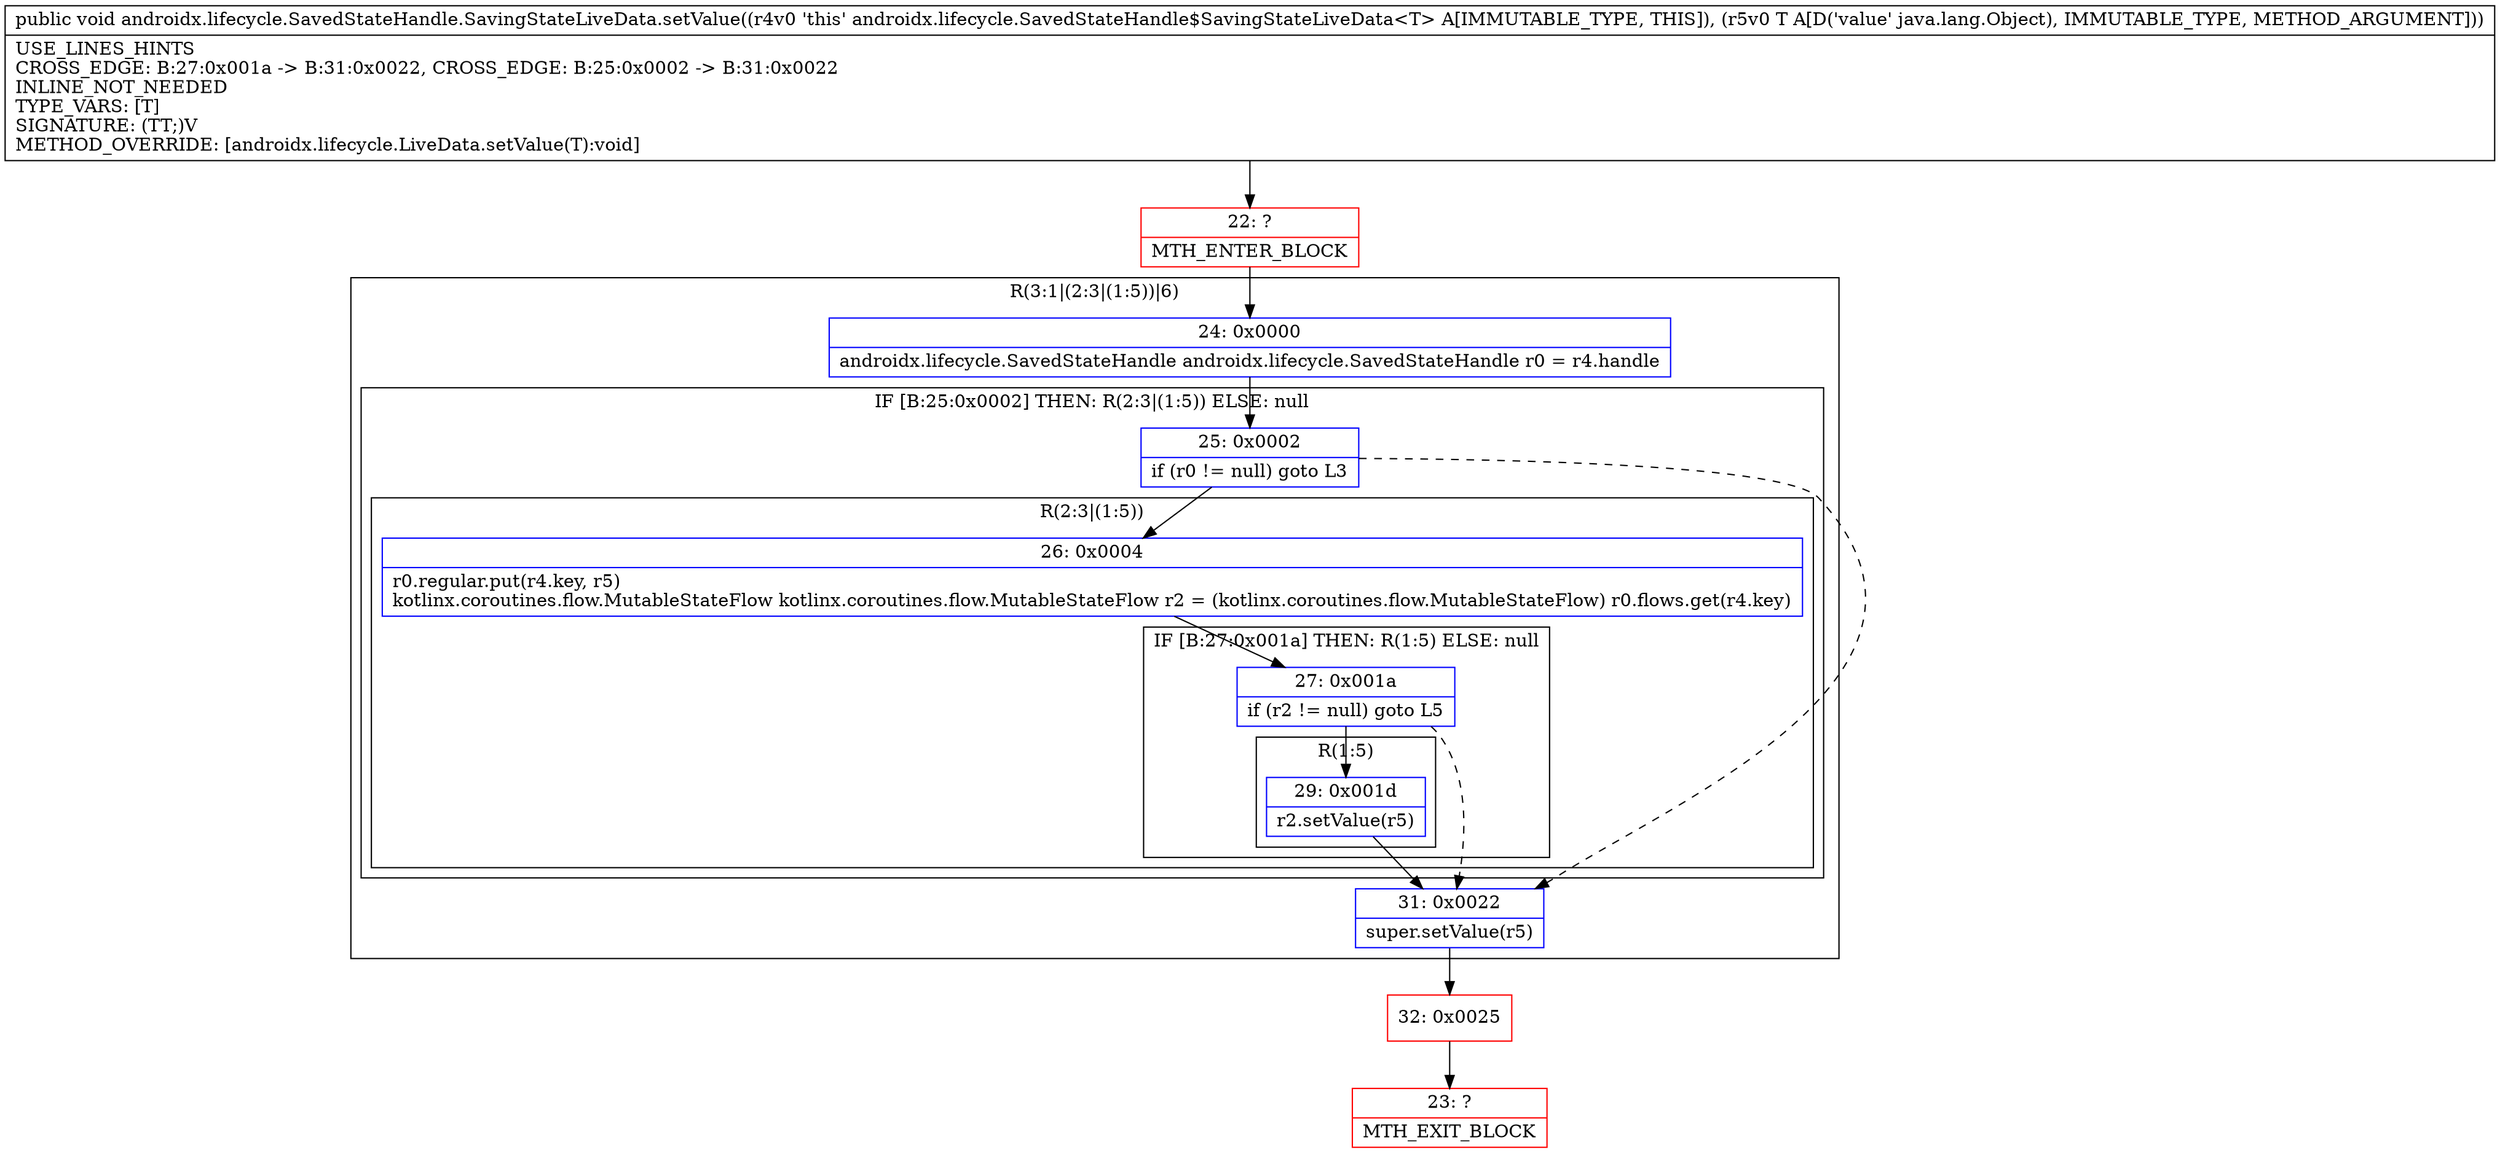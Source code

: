 digraph "CFG forandroidx.lifecycle.SavedStateHandle.SavingStateLiveData.setValue(Ljava\/lang\/Object;)V" {
subgraph cluster_Region_336978733 {
label = "R(3:1|(2:3|(1:5))|6)";
node [shape=record,color=blue];
Node_24 [shape=record,label="{24\:\ 0x0000|androidx.lifecycle.SavedStateHandle androidx.lifecycle.SavedStateHandle r0 = r4.handle\l}"];
subgraph cluster_IfRegion_12873140 {
label = "IF [B:25:0x0002] THEN: R(2:3|(1:5)) ELSE: null";
node [shape=record,color=blue];
Node_25 [shape=record,label="{25\:\ 0x0002|if (r0 != null) goto L3\l}"];
subgraph cluster_Region_174429876 {
label = "R(2:3|(1:5))";
node [shape=record,color=blue];
Node_26 [shape=record,label="{26\:\ 0x0004|r0.regular.put(r4.key, r5)\lkotlinx.coroutines.flow.MutableStateFlow kotlinx.coroutines.flow.MutableStateFlow r2 = (kotlinx.coroutines.flow.MutableStateFlow) r0.flows.get(r4.key)\l}"];
subgraph cluster_IfRegion_68688359 {
label = "IF [B:27:0x001a] THEN: R(1:5) ELSE: null";
node [shape=record,color=blue];
Node_27 [shape=record,label="{27\:\ 0x001a|if (r2 != null) goto L5\l}"];
subgraph cluster_Region_1068469954 {
label = "R(1:5)";
node [shape=record,color=blue];
Node_29 [shape=record,label="{29\:\ 0x001d|r2.setValue(r5)\l}"];
}
}
}
}
Node_31 [shape=record,label="{31\:\ 0x0022|super.setValue(r5)\l}"];
}
Node_22 [shape=record,color=red,label="{22\:\ ?|MTH_ENTER_BLOCK\l}"];
Node_32 [shape=record,color=red,label="{32\:\ 0x0025}"];
Node_23 [shape=record,color=red,label="{23\:\ ?|MTH_EXIT_BLOCK\l}"];
MethodNode[shape=record,label="{public void androidx.lifecycle.SavedStateHandle.SavingStateLiveData.setValue((r4v0 'this' androidx.lifecycle.SavedStateHandle$SavingStateLiveData\<T\> A[IMMUTABLE_TYPE, THIS]), (r5v0 T A[D('value' java.lang.Object), IMMUTABLE_TYPE, METHOD_ARGUMENT]))  | USE_LINES_HINTS\lCROSS_EDGE: B:27:0x001a \-\> B:31:0x0022, CROSS_EDGE: B:25:0x0002 \-\> B:31:0x0022\lINLINE_NOT_NEEDED\lTYPE_VARS: [T]\lSIGNATURE: (TT;)V\lMETHOD_OVERRIDE: [androidx.lifecycle.LiveData.setValue(T):void]\l}"];
MethodNode -> Node_22;Node_24 -> Node_25;
Node_25 -> Node_26;
Node_25 -> Node_31[style=dashed];
Node_26 -> Node_27;
Node_27 -> Node_29;
Node_27 -> Node_31[style=dashed];
Node_29 -> Node_31;
Node_31 -> Node_32;
Node_22 -> Node_24;
Node_32 -> Node_23;
}

